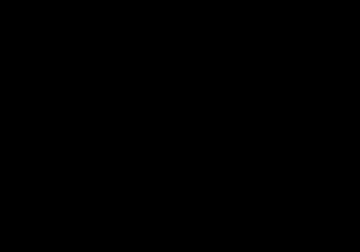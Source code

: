# clear; gnuplot forloop.gp; rm *~

set terminal postscript eps color enhanced   # size 10,5 font ",20"
set output 'forloop.eps'


unset bars
max = 1e6
set xrange[0:8]
plot for [i=1:4] 2*i+sin(x) ls i title '', \
for [i=1:4] 'values.dat' using (1):1:(max) every ::(i-1)::(i-1) with xerror ls i ps 0 title ''
